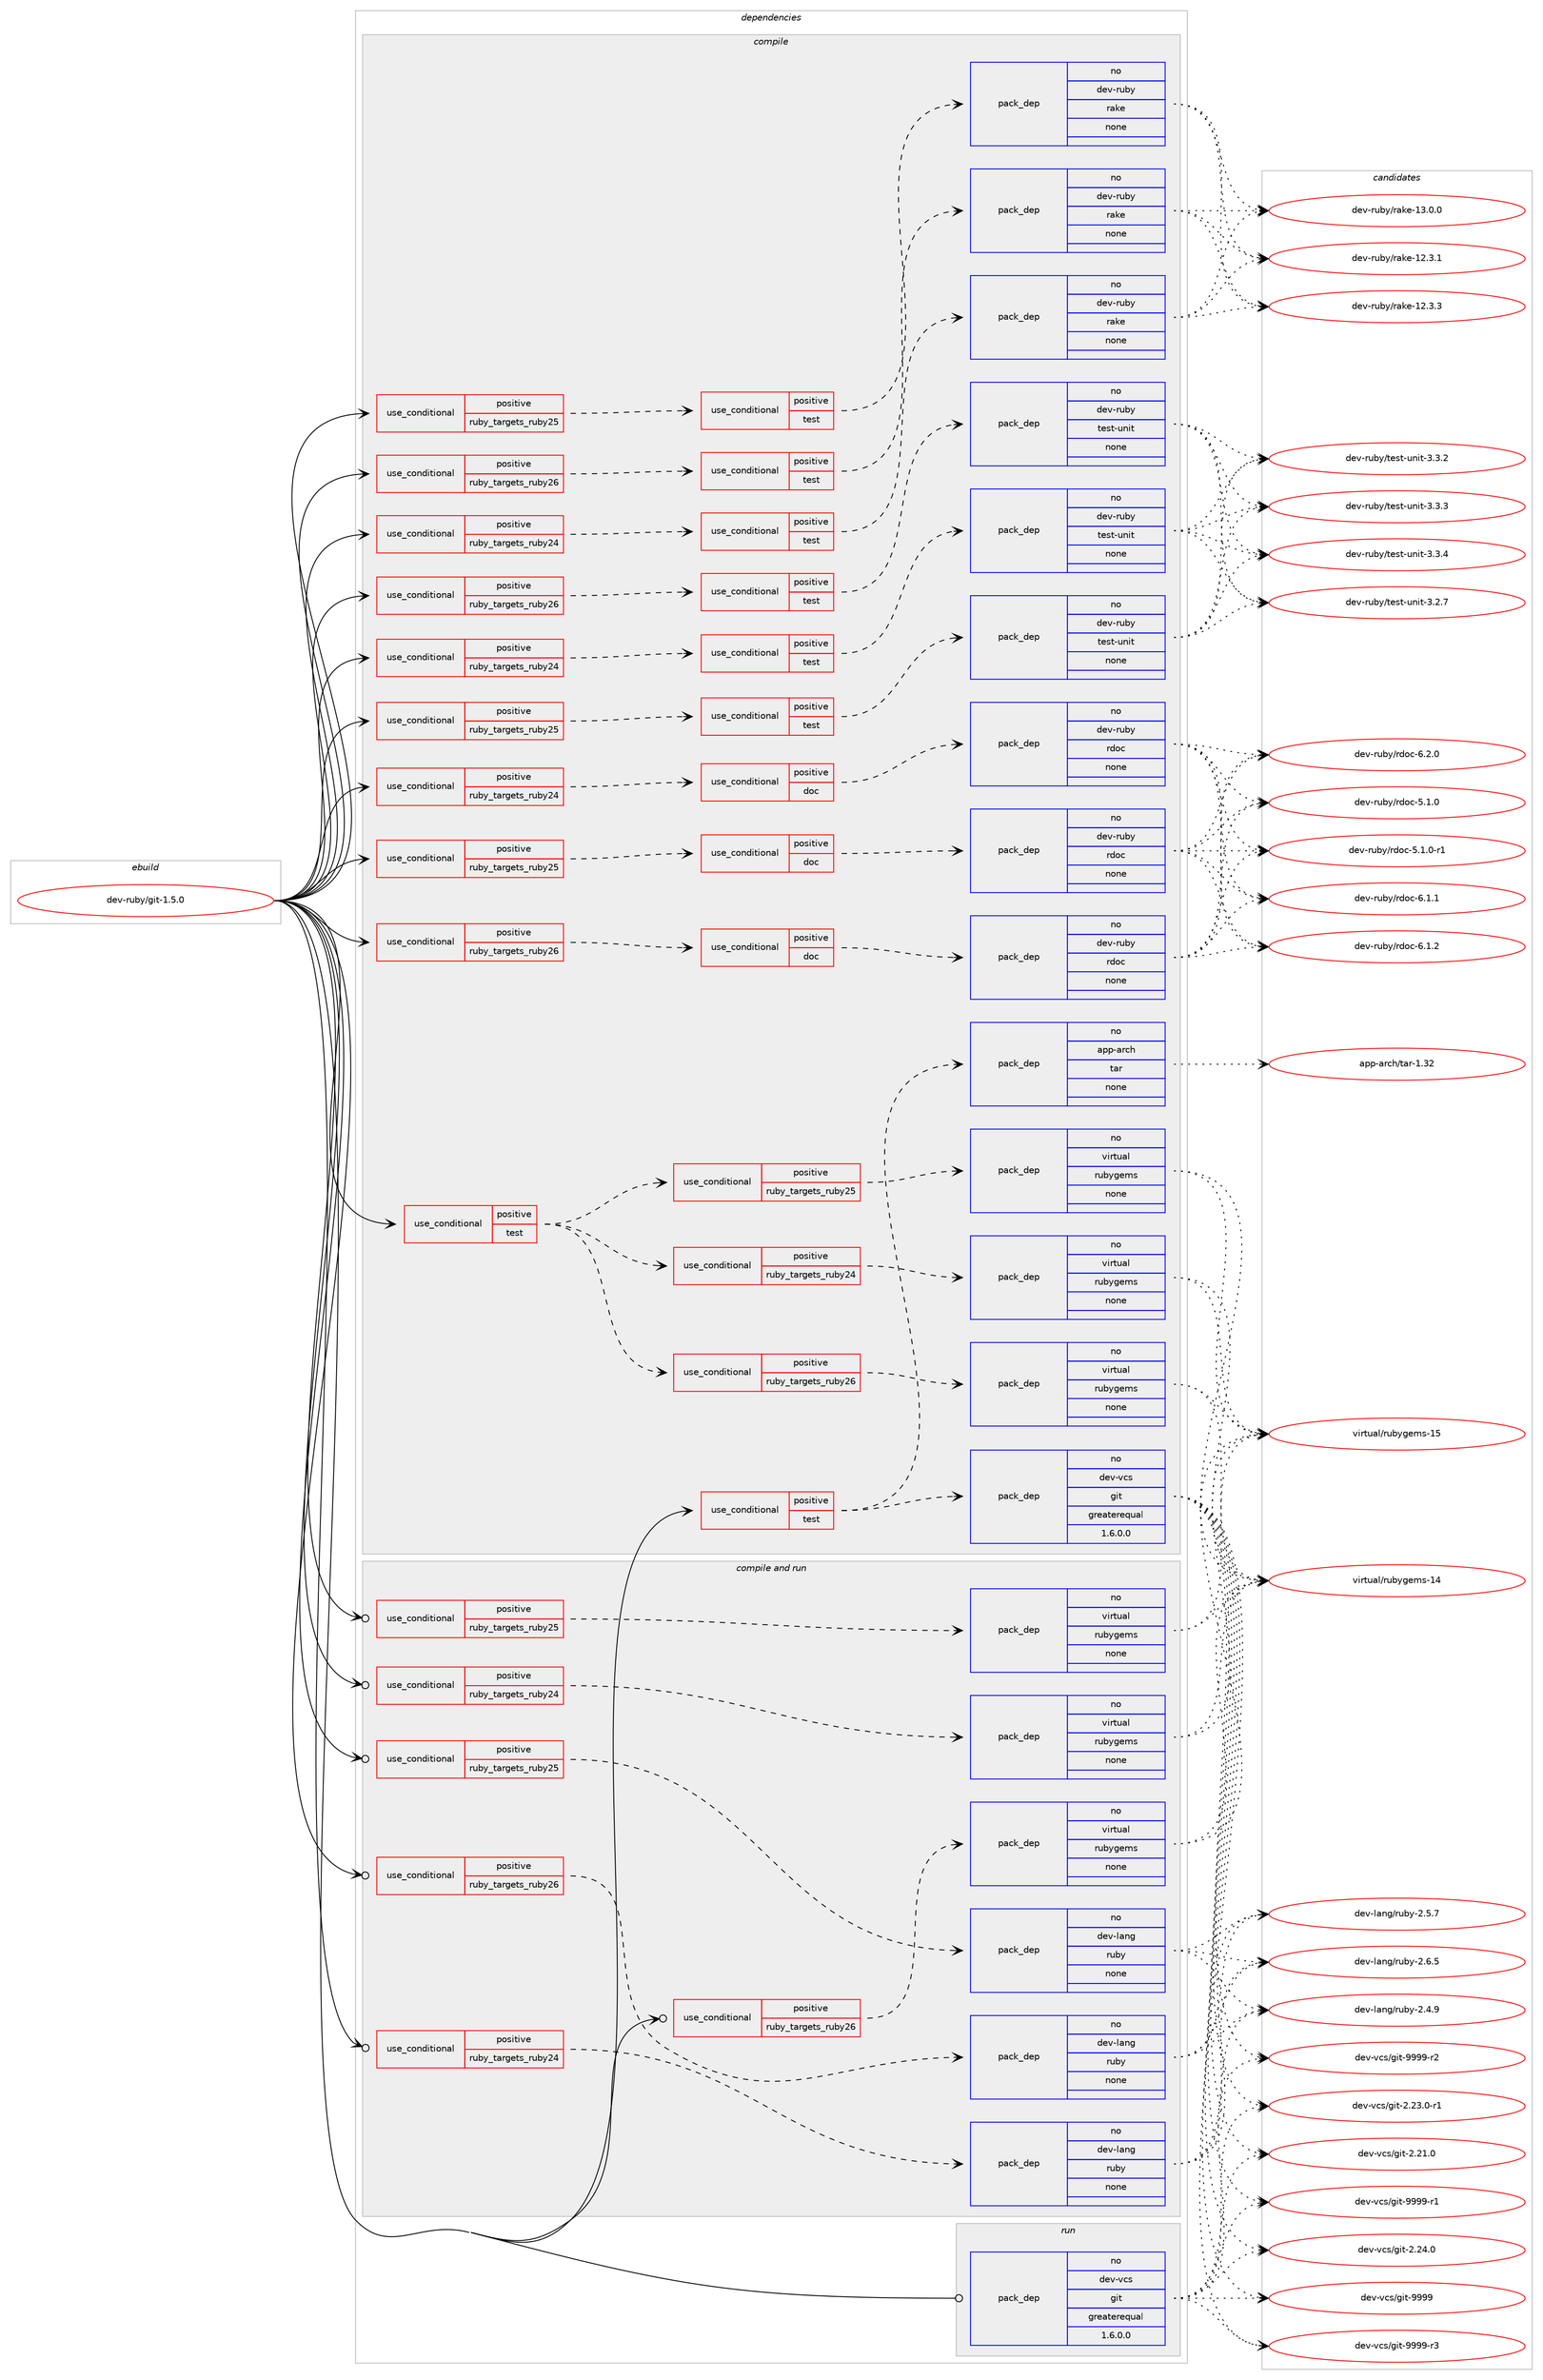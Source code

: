 digraph prolog {

# *************
# Graph options
# *************

newrank=true;
concentrate=true;
compound=true;
graph [rankdir=LR,fontname=Helvetica,fontsize=10,ranksep=1.5];#, ranksep=2.5, nodesep=0.2];
edge  [arrowhead=vee];
node  [fontname=Helvetica,fontsize=10];

# **********
# The ebuild
# **********

subgraph cluster_leftcol {
color=gray;
rank=same;
label=<<i>ebuild</i>>;
id [label="dev-ruby/git-1.5.0", color=red, width=4, href="../dev-ruby/git-1.5.0.svg"];
}

# ****************
# The dependencies
# ****************

subgraph cluster_midcol {
color=gray;
label=<<i>dependencies</i>>;
subgraph cluster_compile {
fillcolor="#eeeeee";
style=filled;
label=<<i>compile</i>>;
subgraph cond163936 {
dependency688285 [label=<<TABLE BORDER="0" CELLBORDER="1" CELLSPACING="0" CELLPADDING="4"><TR><TD ROWSPAN="3" CELLPADDING="10">use_conditional</TD></TR><TR><TD>positive</TD></TR><TR><TD>ruby_targets_ruby24</TD></TR></TABLE>>, shape=none, color=red];
subgraph cond163937 {
dependency688286 [label=<<TABLE BORDER="0" CELLBORDER="1" CELLSPACING="0" CELLPADDING="4"><TR><TD ROWSPAN="3" CELLPADDING="10">use_conditional</TD></TR><TR><TD>positive</TD></TR><TR><TD>doc</TD></TR></TABLE>>, shape=none, color=red];
subgraph pack512382 {
dependency688287 [label=<<TABLE BORDER="0" CELLBORDER="1" CELLSPACING="0" CELLPADDING="4" WIDTH="220"><TR><TD ROWSPAN="6" CELLPADDING="30">pack_dep</TD></TR><TR><TD WIDTH="110">no</TD></TR><TR><TD>dev-ruby</TD></TR><TR><TD>rdoc</TD></TR><TR><TD>none</TD></TR><TR><TD></TD></TR></TABLE>>, shape=none, color=blue];
}
dependency688286:e -> dependency688287:w [weight=20,style="dashed",arrowhead="vee"];
}
dependency688285:e -> dependency688286:w [weight=20,style="dashed",arrowhead="vee"];
}
id:e -> dependency688285:w [weight=20,style="solid",arrowhead="vee"];
subgraph cond163938 {
dependency688288 [label=<<TABLE BORDER="0" CELLBORDER="1" CELLSPACING="0" CELLPADDING="4"><TR><TD ROWSPAN="3" CELLPADDING="10">use_conditional</TD></TR><TR><TD>positive</TD></TR><TR><TD>ruby_targets_ruby24</TD></TR></TABLE>>, shape=none, color=red];
subgraph cond163939 {
dependency688289 [label=<<TABLE BORDER="0" CELLBORDER="1" CELLSPACING="0" CELLPADDING="4"><TR><TD ROWSPAN="3" CELLPADDING="10">use_conditional</TD></TR><TR><TD>positive</TD></TR><TR><TD>test</TD></TR></TABLE>>, shape=none, color=red];
subgraph pack512383 {
dependency688290 [label=<<TABLE BORDER="0" CELLBORDER="1" CELLSPACING="0" CELLPADDING="4" WIDTH="220"><TR><TD ROWSPAN="6" CELLPADDING="30">pack_dep</TD></TR><TR><TD WIDTH="110">no</TD></TR><TR><TD>dev-ruby</TD></TR><TR><TD>rake</TD></TR><TR><TD>none</TD></TR><TR><TD></TD></TR></TABLE>>, shape=none, color=blue];
}
dependency688289:e -> dependency688290:w [weight=20,style="dashed",arrowhead="vee"];
}
dependency688288:e -> dependency688289:w [weight=20,style="dashed",arrowhead="vee"];
}
id:e -> dependency688288:w [weight=20,style="solid",arrowhead="vee"];
subgraph cond163940 {
dependency688291 [label=<<TABLE BORDER="0" CELLBORDER="1" CELLSPACING="0" CELLPADDING="4"><TR><TD ROWSPAN="3" CELLPADDING="10">use_conditional</TD></TR><TR><TD>positive</TD></TR><TR><TD>ruby_targets_ruby24</TD></TR></TABLE>>, shape=none, color=red];
subgraph cond163941 {
dependency688292 [label=<<TABLE BORDER="0" CELLBORDER="1" CELLSPACING="0" CELLPADDING="4"><TR><TD ROWSPAN="3" CELLPADDING="10">use_conditional</TD></TR><TR><TD>positive</TD></TR><TR><TD>test</TD></TR></TABLE>>, shape=none, color=red];
subgraph pack512384 {
dependency688293 [label=<<TABLE BORDER="0" CELLBORDER="1" CELLSPACING="0" CELLPADDING="4" WIDTH="220"><TR><TD ROWSPAN="6" CELLPADDING="30">pack_dep</TD></TR><TR><TD WIDTH="110">no</TD></TR><TR><TD>dev-ruby</TD></TR><TR><TD>test-unit</TD></TR><TR><TD>none</TD></TR><TR><TD></TD></TR></TABLE>>, shape=none, color=blue];
}
dependency688292:e -> dependency688293:w [weight=20,style="dashed",arrowhead="vee"];
}
dependency688291:e -> dependency688292:w [weight=20,style="dashed",arrowhead="vee"];
}
id:e -> dependency688291:w [weight=20,style="solid",arrowhead="vee"];
subgraph cond163942 {
dependency688294 [label=<<TABLE BORDER="0" CELLBORDER="1" CELLSPACING="0" CELLPADDING="4"><TR><TD ROWSPAN="3" CELLPADDING="10">use_conditional</TD></TR><TR><TD>positive</TD></TR><TR><TD>ruby_targets_ruby25</TD></TR></TABLE>>, shape=none, color=red];
subgraph cond163943 {
dependency688295 [label=<<TABLE BORDER="0" CELLBORDER="1" CELLSPACING="0" CELLPADDING="4"><TR><TD ROWSPAN="3" CELLPADDING="10">use_conditional</TD></TR><TR><TD>positive</TD></TR><TR><TD>doc</TD></TR></TABLE>>, shape=none, color=red];
subgraph pack512385 {
dependency688296 [label=<<TABLE BORDER="0" CELLBORDER="1" CELLSPACING="0" CELLPADDING="4" WIDTH="220"><TR><TD ROWSPAN="6" CELLPADDING="30">pack_dep</TD></TR><TR><TD WIDTH="110">no</TD></TR><TR><TD>dev-ruby</TD></TR><TR><TD>rdoc</TD></TR><TR><TD>none</TD></TR><TR><TD></TD></TR></TABLE>>, shape=none, color=blue];
}
dependency688295:e -> dependency688296:w [weight=20,style="dashed",arrowhead="vee"];
}
dependency688294:e -> dependency688295:w [weight=20,style="dashed",arrowhead="vee"];
}
id:e -> dependency688294:w [weight=20,style="solid",arrowhead="vee"];
subgraph cond163944 {
dependency688297 [label=<<TABLE BORDER="0" CELLBORDER="1" CELLSPACING="0" CELLPADDING="4"><TR><TD ROWSPAN="3" CELLPADDING="10">use_conditional</TD></TR><TR><TD>positive</TD></TR><TR><TD>ruby_targets_ruby25</TD></TR></TABLE>>, shape=none, color=red];
subgraph cond163945 {
dependency688298 [label=<<TABLE BORDER="0" CELLBORDER="1" CELLSPACING="0" CELLPADDING="4"><TR><TD ROWSPAN="3" CELLPADDING="10">use_conditional</TD></TR><TR><TD>positive</TD></TR><TR><TD>test</TD></TR></TABLE>>, shape=none, color=red];
subgraph pack512386 {
dependency688299 [label=<<TABLE BORDER="0" CELLBORDER="1" CELLSPACING="0" CELLPADDING="4" WIDTH="220"><TR><TD ROWSPAN="6" CELLPADDING="30">pack_dep</TD></TR><TR><TD WIDTH="110">no</TD></TR><TR><TD>dev-ruby</TD></TR><TR><TD>rake</TD></TR><TR><TD>none</TD></TR><TR><TD></TD></TR></TABLE>>, shape=none, color=blue];
}
dependency688298:e -> dependency688299:w [weight=20,style="dashed",arrowhead="vee"];
}
dependency688297:e -> dependency688298:w [weight=20,style="dashed",arrowhead="vee"];
}
id:e -> dependency688297:w [weight=20,style="solid",arrowhead="vee"];
subgraph cond163946 {
dependency688300 [label=<<TABLE BORDER="0" CELLBORDER="1" CELLSPACING="0" CELLPADDING="4"><TR><TD ROWSPAN="3" CELLPADDING="10">use_conditional</TD></TR><TR><TD>positive</TD></TR><TR><TD>ruby_targets_ruby25</TD></TR></TABLE>>, shape=none, color=red];
subgraph cond163947 {
dependency688301 [label=<<TABLE BORDER="0" CELLBORDER="1" CELLSPACING="0" CELLPADDING="4"><TR><TD ROWSPAN="3" CELLPADDING="10">use_conditional</TD></TR><TR><TD>positive</TD></TR><TR><TD>test</TD></TR></TABLE>>, shape=none, color=red];
subgraph pack512387 {
dependency688302 [label=<<TABLE BORDER="0" CELLBORDER="1" CELLSPACING="0" CELLPADDING="4" WIDTH="220"><TR><TD ROWSPAN="6" CELLPADDING="30">pack_dep</TD></TR><TR><TD WIDTH="110">no</TD></TR><TR><TD>dev-ruby</TD></TR><TR><TD>test-unit</TD></TR><TR><TD>none</TD></TR><TR><TD></TD></TR></TABLE>>, shape=none, color=blue];
}
dependency688301:e -> dependency688302:w [weight=20,style="dashed",arrowhead="vee"];
}
dependency688300:e -> dependency688301:w [weight=20,style="dashed",arrowhead="vee"];
}
id:e -> dependency688300:w [weight=20,style="solid",arrowhead="vee"];
subgraph cond163948 {
dependency688303 [label=<<TABLE BORDER="0" CELLBORDER="1" CELLSPACING="0" CELLPADDING="4"><TR><TD ROWSPAN="3" CELLPADDING="10">use_conditional</TD></TR><TR><TD>positive</TD></TR><TR><TD>ruby_targets_ruby26</TD></TR></TABLE>>, shape=none, color=red];
subgraph cond163949 {
dependency688304 [label=<<TABLE BORDER="0" CELLBORDER="1" CELLSPACING="0" CELLPADDING="4"><TR><TD ROWSPAN="3" CELLPADDING="10">use_conditional</TD></TR><TR><TD>positive</TD></TR><TR><TD>doc</TD></TR></TABLE>>, shape=none, color=red];
subgraph pack512388 {
dependency688305 [label=<<TABLE BORDER="0" CELLBORDER="1" CELLSPACING="0" CELLPADDING="4" WIDTH="220"><TR><TD ROWSPAN="6" CELLPADDING="30">pack_dep</TD></TR><TR><TD WIDTH="110">no</TD></TR><TR><TD>dev-ruby</TD></TR><TR><TD>rdoc</TD></TR><TR><TD>none</TD></TR><TR><TD></TD></TR></TABLE>>, shape=none, color=blue];
}
dependency688304:e -> dependency688305:w [weight=20,style="dashed",arrowhead="vee"];
}
dependency688303:e -> dependency688304:w [weight=20,style="dashed",arrowhead="vee"];
}
id:e -> dependency688303:w [weight=20,style="solid",arrowhead="vee"];
subgraph cond163950 {
dependency688306 [label=<<TABLE BORDER="0" CELLBORDER="1" CELLSPACING="0" CELLPADDING="4"><TR><TD ROWSPAN="3" CELLPADDING="10">use_conditional</TD></TR><TR><TD>positive</TD></TR><TR><TD>ruby_targets_ruby26</TD></TR></TABLE>>, shape=none, color=red];
subgraph cond163951 {
dependency688307 [label=<<TABLE BORDER="0" CELLBORDER="1" CELLSPACING="0" CELLPADDING="4"><TR><TD ROWSPAN="3" CELLPADDING="10">use_conditional</TD></TR><TR><TD>positive</TD></TR><TR><TD>test</TD></TR></TABLE>>, shape=none, color=red];
subgraph pack512389 {
dependency688308 [label=<<TABLE BORDER="0" CELLBORDER="1" CELLSPACING="0" CELLPADDING="4" WIDTH="220"><TR><TD ROWSPAN="6" CELLPADDING="30">pack_dep</TD></TR><TR><TD WIDTH="110">no</TD></TR><TR><TD>dev-ruby</TD></TR><TR><TD>rake</TD></TR><TR><TD>none</TD></TR><TR><TD></TD></TR></TABLE>>, shape=none, color=blue];
}
dependency688307:e -> dependency688308:w [weight=20,style="dashed",arrowhead="vee"];
}
dependency688306:e -> dependency688307:w [weight=20,style="dashed",arrowhead="vee"];
}
id:e -> dependency688306:w [weight=20,style="solid",arrowhead="vee"];
subgraph cond163952 {
dependency688309 [label=<<TABLE BORDER="0" CELLBORDER="1" CELLSPACING="0" CELLPADDING="4"><TR><TD ROWSPAN="3" CELLPADDING="10">use_conditional</TD></TR><TR><TD>positive</TD></TR><TR><TD>ruby_targets_ruby26</TD></TR></TABLE>>, shape=none, color=red];
subgraph cond163953 {
dependency688310 [label=<<TABLE BORDER="0" CELLBORDER="1" CELLSPACING="0" CELLPADDING="4"><TR><TD ROWSPAN="3" CELLPADDING="10">use_conditional</TD></TR><TR><TD>positive</TD></TR><TR><TD>test</TD></TR></TABLE>>, shape=none, color=red];
subgraph pack512390 {
dependency688311 [label=<<TABLE BORDER="0" CELLBORDER="1" CELLSPACING="0" CELLPADDING="4" WIDTH="220"><TR><TD ROWSPAN="6" CELLPADDING="30">pack_dep</TD></TR><TR><TD WIDTH="110">no</TD></TR><TR><TD>dev-ruby</TD></TR><TR><TD>test-unit</TD></TR><TR><TD>none</TD></TR><TR><TD></TD></TR></TABLE>>, shape=none, color=blue];
}
dependency688310:e -> dependency688311:w [weight=20,style="dashed",arrowhead="vee"];
}
dependency688309:e -> dependency688310:w [weight=20,style="dashed",arrowhead="vee"];
}
id:e -> dependency688309:w [weight=20,style="solid",arrowhead="vee"];
subgraph cond163954 {
dependency688312 [label=<<TABLE BORDER="0" CELLBORDER="1" CELLSPACING="0" CELLPADDING="4"><TR><TD ROWSPAN="3" CELLPADDING="10">use_conditional</TD></TR><TR><TD>positive</TD></TR><TR><TD>test</TD></TR></TABLE>>, shape=none, color=red];
subgraph cond163955 {
dependency688313 [label=<<TABLE BORDER="0" CELLBORDER="1" CELLSPACING="0" CELLPADDING="4"><TR><TD ROWSPAN="3" CELLPADDING="10">use_conditional</TD></TR><TR><TD>positive</TD></TR><TR><TD>ruby_targets_ruby24</TD></TR></TABLE>>, shape=none, color=red];
subgraph pack512391 {
dependency688314 [label=<<TABLE BORDER="0" CELLBORDER="1" CELLSPACING="0" CELLPADDING="4" WIDTH="220"><TR><TD ROWSPAN="6" CELLPADDING="30">pack_dep</TD></TR><TR><TD WIDTH="110">no</TD></TR><TR><TD>virtual</TD></TR><TR><TD>rubygems</TD></TR><TR><TD>none</TD></TR><TR><TD></TD></TR></TABLE>>, shape=none, color=blue];
}
dependency688313:e -> dependency688314:w [weight=20,style="dashed",arrowhead="vee"];
}
dependency688312:e -> dependency688313:w [weight=20,style="dashed",arrowhead="vee"];
subgraph cond163956 {
dependency688315 [label=<<TABLE BORDER="0" CELLBORDER="1" CELLSPACING="0" CELLPADDING="4"><TR><TD ROWSPAN="3" CELLPADDING="10">use_conditional</TD></TR><TR><TD>positive</TD></TR><TR><TD>ruby_targets_ruby25</TD></TR></TABLE>>, shape=none, color=red];
subgraph pack512392 {
dependency688316 [label=<<TABLE BORDER="0" CELLBORDER="1" CELLSPACING="0" CELLPADDING="4" WIDTH="220"><TR><TD ROWSPAN="6" CELLPADDING="30">pack_dep</TD></TR><TR><TD WIDTH="110">no</TD></TR><TR><TD>virtual</TD></TR><TR><TD>rubygems</TD></TR><TR><TD>none</TD></TR><TR><TD></TD></TR></TABLE>>, shape=none, color=blue];
}
dependency688315:e -> dependency688316:w [weight=20,style="dashed",arrowhead="vee"];
}
dependency688312:e -> dependency688315:w [weight=20,style="dashed",arrowhead="vee"];
subgraph cond163957 {
dependency688317 [label=<<TABLE BORDER="0" CELLBORDER="1" CELLSPACING="0" CELLPADDING="4"><TR><TD ROWSPAN="3" CELLPADDING="10">use_conditional</TD></TR><TR><TD>positive</TD></TR><TR><TD>ruby_targets_ruby26</TD></TR></TABLE>>, shape=none, color=red];
subgraph pack512393 {
dependency688318 [label=<<TABLE BORDER="0" CELLBORDER="1" CELLSPACING="0" CELLPADDING="4" WIDTH="220"><TR><TD ROWSPAN="6" CELLPADDING="30">pack_dep</TD></TR><TR><TD WIDTH="110">no</TD></TR><TR><TD>virtual</TD></TR><TR><TD>rubygems</TD></TR><TR><TD>none</TD></TR><TR><TD></TD></TR></TABLE>>, shape=none, color=blue];
}
dependency688317:e -> dependency688318:w [weight=20,style="dashed",arrowhead="vee"];
}
dependency688312:e -> dependency688317:w [weight=20,style="dashed",arrowhead="vee"];
}
id:e -> dependency688312:w [weight=20,style="solid",arrowhead="vee"];
subgraph cond163958 {
dependency688319 [label=<<TABLE BORDER="0" CELLBORDER="1" CELLSPACING="0" CELLPADDING="4"><TR><TD ROWSPAN="3" CELLPADDING="10">use_conditional</TD></TR><TR><TD>positive</TD></TR><TR><TD>test</TD></TR></TABLE>>, shape=none, color=red];
subgraph pack512394 {
dependency688320 [label=<<TABLE BORDER="0" CELLBORDER="1" CELLSPACING="0" CELLPADDING="4" WIDTH="220"><TR><TD ROWSPAN="6" CELLPADDING="30">pack_dep</TD></TR><TR><TD WIDTH="110">no</TD></TR><TR><TD>dev-vcs</TD></TR><TR><TD>git</TD></TR><TR><TD>greaterequal</TD></TR><TR><TD>1.6.0.0</TD></TR></TABLE>>, shape=none, color=blue];
}
dependency688319:e -> dependency688320:w [weight=20,style="dashed",arrowhead="vee"];
subgraph pack512395 {
dependency688321 [label=<<TABLE BORDER="0" CELLBORDER="1" CELLSPACING="0" CELLPADDING="4" WIDTH="220"><TR><TD ROWSPAN="6" CELLPADDING="30">pack_dep</TD></TR><TR><TD WIDTH="110">no</TD></TR><TR><TD>app-arch</TD></TR><TR><TD>tar</TD></TR><TR><TD>none</TD></TR><TR><TD></TD></TR></TABLE>>, shape=none, color=blue];
}
dependency688319:e -> dependency688321:w [weight=20,style="dashed",arrowhead="vee"];
}
id:e -> dependency688319:w [weight=20,style="solid",arrowhead="vee"];
}
subgraph cluster_compileandrun {
fillcolor="#eeeeee";
style=filled;
label=<<i>compile and run</i>>;
subgraph cond163959 {
dependency688322 [label=<<TABLE BORDER="0" CELLBORDER="1" CELLSPACING="0" CELLPADDING="4"><TR><TD ROWSPAN="3" CELLPADDING="10">use_conditional</TD></TR><TR><TD>positive</TD></TR><TR><TD>ruby_targets_ruby24</TD></TR></TABLE>>, shape=none, color=red];
subgraph pack512396 {
dependency688323 [label=<<TABLE BORDER="0" CELLBORDER="1" CELLSPACING="0" CELLPADDING="4" WIDTH="220"><TR><TD ROWSPAN="6" CELLPADDING="30">pack_dep</TD></TR><TR><TD WIDTH="110">no</TD></TR><TR><TD>dev-lang</TD></TR><TR><TD>ruby</TD></TR><TR><TD>none</TD></TR><TR><TD></TD></TR></TABLE>>, shape=none, color=blue];
}
dependency688322:e -> dependency688323:w [weight=20,style="dashed",arrowhead="vee"];
}
id:e -> dependency688322:w [weight=20,style="solid",arrowhead="odotvee"];
subgraph cond163960 {
dependency688324 [label=<<TABLE BORDER="0" CELLBORDER="1" CELLSPACING="0" CELLPADDING="4"><TR><TD ROWSPAN="3" CELLPADDING="10">use_conditional</TD></TR><TR><TD>positive</TD></TR><TR><TD>ruby_targets_ruby24</TD></TR></TABLE>>, shape=none, color=red];
subgraph pack512397 {
dependency688325 [label=<<TABLE BORDER="0" CELLBORDER="1" CELLSPACING="0" CELLPADDING="4" WIDTH="220"><TR><TD ROWSPAN="6" CELLPADDING="30">pack_dep</TD></TR><TR><TD WIDTH="110">no</TD></TR><TR><TD>virtual</TD></TR><TR><TD>rubygems</TD></TR><TR><TD>none</TD></TR><TR><TD></TD></TR></TABLE>>, shape=none, color=blue];
}
dependency688324:e -> dependency688325:w [weight=20,style="dashed",arrowhead="vee"];
}
id:e -> dependency688324:w [weight=20,style="solid",arrowhead="odotvee"];
subgraph cond163961 {
dependency688326 [label=<<TABLE BORDER="0" CELLBORDER="1" CELLSPACING="0" CELLPADDING="4"><TR><TD ROWSPAN="3" CELLPADDING="10">use_conditional</TD></TR><TR><TD>positive</TD></TR><TR><TD>ruby_targets_ruby25</TD></TR></TABLE>>, shape=none, color=red];
subgraph pack512398 {
dependency688327 [label=<<TABLE BORDER="0" CELLBORDER="1" CELLSPACING="0" CELLPADDING="4" WIDTH="220"><TR><TD ROWSPAN="6" CELLPADDING="30">pack_dep</TD></TR><TR><TD WIDTH="110">no</TD></TR><TR><TD>dev-lang</TD></TR><TR><TD>ruby</TD></TR><TR><TD>none</TD></TR><TR><TD></TD></TR></TABLE>>, shape=none, color=blue];
}
dependency688326:e -> dependency688327:w [weight=20,style="dashed",arrowhead="vee"];
}
id:e -> dependency688326:w [weight=20,style="solid",arrowhead="odotvee"];
subgraph cond163962 {
dependency688328 [label=<<TABLE BORDER="0" CELLBORDER="1" CELLSPACING="0" CELLPADDING="4"><TR><TD ROWSPAN="3" CELLPADDING="10">use_conditional</TD></TR><TR><TD>positive</TD></TR><TR><TD>ruby_targets_ruby25</TD></TR></TABLE>>, shape=none, color=red];
subgraph pack512399 {
dependency688329 [label=<<TABLE BORDER="0" CELLBORDER="1" CELLSPACING="0" CELLPADDING="4" WIDTH="220"><TR><TD ROWSPAN="6" CELLPADDING="30">pack_dep</TD></TR><TR><TD WIDTH="110">no</TD></TR><TR><TD>virtual</TD></TR><TR><TD>rubygems</TD></TR><TR><TD>none</TD></TR><TR><TD></TD></TR></TABLE>>, shape=none, color=blue];
}
dependency688328:e -> dependency688329:w [weight=20,style="dashed",arrowhead="vee"];
}
id:e -> dependency688328:w [weight=20,style="solid",arrowhead="odotvee"];
subgraph cond163963 {
dependency688330 [label=<<TABLE BORDER="0" CELLBORDER="1" CELLSPACING="0" CELLPADDING="4"><TR><TD ROWSPAN="3" CELLPADDING="10">use_conditional</TD></TR><TR><TD>positive</TD></TR><TR><TD>ruby_targets_ruby26</TD></TR></TABLE>>, shape=none, color=red];
subgraph pack512400 {
dependency688331 [label=<<TABLE BORDER="0" CELLBORDER="1" CELLSPACING="0" CELLPADDING="4" WIDTH="220"><TR><TD ROWSPAN="6" CELLPADDING="30">pack_dep</TD></TR><TR><TD WIDTH="110">no</TD></TR><TR><TD>dev-lang</TD></TR><TR><TD>ruby</TD></TR><TR><TD>none</TD></TR><TR><TD></TD></TR></TABLE>>, shape=none, color=blue];
}
dependency688330:e -> dependency688331:w [weight=20,style="dashed",arrowhead="vee"];
}
id:e -> dependency688330:w [weight=20,style="solid",arrowhead="odotvee"];
subgraph cond163964 {
dependency688332 [label=<<TABLE BORDER="0" CELLBORDER="1" CELLSPACING="0" CELLPADDING="4"><TR><TD ROWSPAN="3" CELLPADDING="10">use_conditional</TD></TR><TR><TD>positive</TD></TR><TR><TD>ruby_targets_ruby26</TD></TR></TABLE>>, shape=none, color=red];
subgraph pack512401 {
dependency688333 [label=<<TABLE BORDER="0" CELLBORDER="1" CELLSPACING="0" CELLPADDING="4" WIDTH="220"><TR><TD ROWSPAN="6" CELLPADDING="30">pack_dep</TD></TR><TR><TD WIDTH="110">no</TD></TR><TR><TD>virtual</TD></TR><TR><TD>rubygems</TD></TR><TR><TD>none</TD></TR><TR><TD></TD></TR></TABLE>>, shape=none, color=blue];
}
dependency688332:e -> dependency688333:w [weight=20,style="dashed",arrowhead="vee"];
}
id:e -> dependency688332:w [weight=20,style="solid",arrowhead="odotvee"];
}
subgraph cluster_run {
fillcolor="#eeeeee";
style=filled;
label=<<i>run</i>>;
subgraph pack512402 {
dependency688334 [label=<<TABLE BORDER="0" CELLBORDER="1" CELLSPACING="0" CELLPADDING="4" WIDTH="220"><TR><TD ROWSPAN="6" CELLPADDING="30">pack_dep</TD></TR><TR><TD WIDTH="110">no</TD></TR><TR><TD>dev-vcs</TD></TR><TR><TD>git</TD></TR><TR><TD>greaterequal</TD></TR><TR><TD>1.6.0.0</TD></TR></TABLE>>, shape=none, color=blue];
}
id:e -> dependency688334:w [weight=20,style="solid",arrowhead="odot"];
}
}

# **************
# The candidates
# **************

subgraph cluster_choices {
rank=same;
color=gray;
label=<<i>candidates</i>>;

subgraph choice512382 {
color=black;
nodesep=1;
choice10010111845114117981214711410011199455346494648 [label="dev-ruby/rdoc-5.1.0", color=red, width=4,href="../dev-ruby/rdoc-5.1.0.svg"];
choice100101118451141179812147114100111994553464946484511449 [label="dev-ruby/rdoc-5.1.0-r1", color=red, width=4,href="../dev-ruby/rdoc-5.1.0-r1.svg"];
choice10010111845114117981214711410011199455446494649 [label="dev-ruby/rdoc-6.1.1", color=red, width=4,href="../dev-ruby/rdoc-6.1.1.svg"];
choice10010111845114117981214711410011199455446494650 [label="dev-ruby/rdoc-6.1.2", color=red, width=4,href="../dev-ruby/rdoc-6.1.2.svg"];
choice10010111845114117981214711410011199455446504648 [label="dev-ruby/rdoc-6.2.0", color=red, width=4,href="../dev-ruby/rdoc-6.2.0.svg"];
dependency688287:e -> choice10010111845114117981214711410011199455346494648:w [style=dotted,weight="100"];
dependency688287:e -> choice100101118451141179812147114100111994553464946484511449:w [style=dotted,weight="100"];
dependency688287:e -> choice10010111845114117981214711410011199455446494649:w [style=dotted,weight="100"];
dependency688287:e -> choice10010111845114117981214711410011199455446494650:w [style=dotted,weight="100"];
dependency688287:e -> choice10010111845114117981214711410011199455446504648:w [style=dotted,weight="100"];
}
subgraph choice512383 {
color=black;
nodesep=1;
choice1001011184511411798121471149710710145495046514649 [label="dev-ruby/rake-12.3.1", color=red, width=4,href="../dev-ruby/rake-12.3.1.svg"];
choice1001011184511411798121471149710710145495046514651 [label="dev-ruby/rake-12.3.3", color=red, width=4,href="../dev-ruby/rake-12.3.3.svg"];
choice1001011184511411798121471149710710145495146484648 [label="dev-ruby/rake-13.0.0", color=red, width=4,href="../dev-ruby/rake-13.0.0.svg"];
dependency688290:e -> choice1001011184511411798121471149710710145495046514649:w [style=dotted,weight="100"];
dependency688290:e -> choice1001011184511411798121471149710710145495046514651:w [style=dotted,weight="100"];
dependency688290:e -> choice1001011184511411798121471149710710145495146484648:w [style=dotted,weight="100"];
}
subgraph choice512384 {
color=black;
nodesep=1;
choice10010111845114117981214711610111511645117110105116455146504655 [label="dev-ruby/test-unit-3.2.7", color=red, width=4,href="../dev-ruby/test-unit-3.2.7.svg"];
choice10010111845114117981214711610111511645117110105116455146514650 [label="dev-ruby/test-unit-3.3.2", color=red, width=4,href="../dev-ruby/test-unit-3.3.2.svg"];
choice10010111845114117981214711610111511645117110105116455146514651 [label="dev-ruby/test-unit-3.3.3", color=red, width=4,href="../dev-ruby/test-unit-3.3.3.svg"];
choice10010111845114117981214711610111511645117110105116455146514652 [label="dev-ruby/test-unit-3.3.4", color=red, width=4,href="../dev-ruby/test-unit-3.3.4.svg"];
dependency688293:e -> choice10010111845114117981214711610111511645117110105116455146504655:w [style=dotted,weight="100"];
dependency688293:e -> choice10010111845114117981214711610111511645117110105116455146514650:w [style=dotted,weight="100"];
dependency688293:e -> choice10010111845114117981214711610111511645117110105116455146514651:w [style=dotted,weight="100"];
dependency688293:e -> choice10010111845114117981214711610111511645117110105116455146514652:w [style=dotted,weight="100"];
}
subgraph choice512385 {
color=black;
nodesep=1;
choice10010111845114117981214711410011199455346494648 [label="dev-ruby/rdoc-5.1.0", color=red, width=4,href="../dev-ruby/rdoc-5.1.0.svg"];
choice100101118451141179812147114100111994553464946484511449 [label="dev-ruby/rdoc-5.1.0-r1", color=red, width=4,href="../dev-ruby/rdoc-5.1.0-r1.svg"];
choice10010111845114117981214711410011199455446494649 [label="dev-ruby/rdoc-6.1.1", color=red, width=4,href="../dev-ruby/rdoc-6.1.1.svg"];
choice10010111845114117981214711410011199455446494650 [label="dev-ruby/rdoc-6.1.2", color=red, width=4,href="../dev-ruby/rdoc-6.1.2.svg"];
choice10010111845114117981214711410011199455446504648 [label="dev-ruby/rdoc-6.2.0", color=red, width=4,href="../dev-ruby/rdoc-6.2.0.svg"];
dependency688296:e -> choice10010111845114117981214711410011199455346494648:w [style=dotted,weight="100"];
dependency688296:e -> choice100101118451141179812147114100111994553464946484511449:w [style=dotted,weight="100"];
dependency688296:e -> choice10010111845114117981214711410011199455446494649:w [style=dotted,weight="100"];
dependency688296:e -> choice10010111845114117981214711410011199455446494650:w [style=dotted,weight="100"];
dependency688296:e -> choice10010111845114117981214711410011199455446504648:w [style=dotted,weight="100"];
}
subgraph choice512386 {
color=black;
nodesep=1;
choice1001011184511411798121471149710710145495046514649 [label="dev-ruby/rake-12.3.1", color=red, width=4,href="../dev-ruby/rake-12.3.1.svg"];
choice1001011184511411798121471149710710145495046514651 [label="dev-ruby/rake-12.3.3", color=red, width=4,href="../dev-ruby/rake-12.3.3.svg"];
choice1001011184511411798121471149710710145495146484648 [label="dev-ruby/rake-13.0.0", color=red, width=4,href="../dev-ruby/rake-13.0.0.svg"];
dependency688299:e -> choice1001011184511411798121471149710710145495046514649:w [style=dotted,weight="100"];
dependency688299:e -> choice1001011184511411798121471149710710145495046514651:w [style=dotted,weight="100"];
dependency688299:e -> choice1001011184511411798121471149710710145495146484648:w [style=dotted,weight="100"];
}
subgraph choice512387 {
color=black;
nodesep=1;
choice10010111845114117981214711610111511645117110105116455146504655 [label="dev-ruby/test-unit-3.2.7", color=red, width=4,href="../dev-ruby/test-unit-3.2.7.svg"];
choice10010111845114117981214711610111511645117110105116455146514650 [label="dev-ruby/test-unit-3.3.2", color=red, width=4,href="../dev-ruby/test-unit-3.3.2.svg"];
choice10010111845114117981214711610111511645117110105116455146514651 [label="dev-ruby/test-unit-3.3.3", color=red, width=4,href="../dev-ruby/test-unit-3.3.3.svg"];
choice10010111845114117981214711610111511645117110105116455146514652 [label="dev-ruby/test-unit-3.3.4", color=red, width=4,href="../dev-ruby/test-unit-3.3.4.svg"];
dependency688302:e -> choice10010111845114117981214711610111511645117110105116455146504655:w [style=dotted,weight="100"];
dependency688302:e -> choice10010111845114117981214711610111511645117110105116455146514650:w [style=dotted,weight="100"];
dependency688302:e -> choice10010111845114117981214711610111511645117110105116455146514651:w [style=dotted,weight="100"];
dependency688302:e -> choice10010111845114117981214711610111511645117110105116455146514652:w [style=dotted,weight="100"];
}
subgraph choice512388 {
color=black;
nodesep=1;
choice10010111845114117981214711410011199455346494648 [label="dev-ruby/rdoc-5.1.0", color=red, width=4,href="../dev-ruby/rdoc-5.1.0.svg"];
choice100101118451141179812147114100111994553464946484511449 [label="dev-ruby/rdoc-5.1.0-r1", color=red, width=4,href="../dev-ruby/rdoc-5.1.0-r1.svg"];
choice10010111845114117981214711410011199455446494649 [label="dev-ruby/rdoc-6.1.1", color=red, width=4,href="../dev-ruby/rdoc-6.1.1.svg"];
choice10010111845114117981214711410011199455446494650 [label="dev-ruby/rdoc-6.1.2", color=red, width=4,href="../dev-ruby/rdoc-6.1.2.svg"];
choice10010111845114117981214711410011199455446504648 [label="dev-ruby/rdoc-6.2.0", color=red, width=4,href="../dev-ruby/rdoc-6.2.0.svg"];
dependency688305:e -> choice10010111845114117981214711410011199455346494648:w [style=dotted,weight="100"];
dependency688305:e -> choice100101118451141179812147114100111994553464946484511449:w [style=dotted,weight="100"];
dependency688305:e -> choice10010111845114117981214711410011199455446494649:w [style=dotted,weight="100"];
dependency688305:e -> choice10010111845114117981214711410011199455446494650:w [style=dotted,weight="100"];
dependency688305:e -> choice10010111845114117981214711410011199455446504648:w [style=dotted,weight="100"];
}
subgraph choice512389 {
color=black;
nodesep=1;
choice1001011184511411798121471149710710145495046514649 [label="dev-ruby/rake-12.3.1", color=red, width=4,href="../dev-ruby/rake-12.3.1.svg"];
choice1001011184511411798121471149710710145495046514651 [label="dev-ruby/rake-12.3.3", color=red, width=4,href="../dev-ruby/rake-12.3.3.svg"];
choice1001011184511411798121471149710710145495146484648 [label="dev-ruby/rake-13.0.0", color=red, width=4,href="../dev-ruby/rake-13.0.0.svg"];
dependency688308:e -> choice1001011184511411798121471149710710145495046514649:w [style=dotted,weight="100"];
dependency688308:e -> choice1001011184511411798121471149710710145495046514651:w [style=dotted,weight="100"];
dependency688308:e -> choice1001011184511411798121471149710710145495146484648:w [style=dotted,weight="100"];
}
subgraph choice512390 {
color=black;
nodesep=1;
choice10010111845114117981214711610111511645117110105116455146504655 [label="dev-ruby/test-unit-3.2.7", color=red, width=4,href="../dev-ruby/test-unit-3.2.7.svg"];
choice10010111845114117981214711610111511645117110105116455146514650 [label="dev-ruby/test-unit-3.3.2", color=red, width=4,href="../dev-ruby/test-unit-3.3.2.svg"];
choice10010111845114117981214711610111511645117110105116455146514651 [label="dev-ruby/test-unit-3.3.3", color=red, width=4,href="../dev-ruby/test-unit-3.3.3.svg"];
choice10010111845114117981214711610111511645117110105116455146514652 [label="dev-ruby/test-unit-3.3.4", color=red, width=4,href="../dev-ruby/test-unit-3.3.4.svg"];
dependency688311:e -> choice10010111845114117981214711610111511645117110105116455146504655:w [style=dotted,weight="100"];
dependency688311:e -> choice10010111845114117981214711610111511645117110105116455146514650:w [style=dotted,weight="100"];
dependency688311:e -> choice10010111845114117981214711610111511645117110105116455146514651:w [style=dotted,weight="100"];
dependency688311:e -> choice10010111845114117981214711610111511645117110105116455146514652:w [style=dotted,weight="100"];
}
subgraph choice512391 {
color=black;
nodesep=1;
choice118105114116117971084711411798121103101109115454952 [label="virtual/rubygems-14", color=red, width=4,href="../virtual/rubygems-14.svg"];
choice118105114116117971084711411798121103101109115454953 [label="virtual/rubygems-15", color=red, width=4,href="../virtual/rubygems-15.svg"];
dependency688314:e -> choice118105114116117971084711411798121103101109115454952:w [style=dotted,weight="100"];
dependency688314:e -> choice118105114116117971084711411798121103101109115454953:w [style=dotted,weight="100"];
}
subgraph choice512392 {
color=black;
nodesep=1;
choice118105114116117971084711411798121103101109115454952 [label="virtual/rubygems-14", color=red, width=4,href="../virtual/rubygems-14.svg"];
choice118105114116117971084711411798121103101109115454953 [label="virtual/rubygems-15", color=red, width=4,href="../virtual/rubygems-15.svg"];
dependency688316:e -> choice118105114116117971084711411798121103101109115454952:w [style=dotted,weight="100"];
dependency688316:e -> choice118105114116117971084711411798121103101109115454953:w [style=dotted,weight="100"];
}
subgraph choice512393 {
color=black;
nodesep=1;
choice118105114116117971084711411798121103101109115454952 [label="virtual/rubygems-14", color=red, width=4,href="../virtual/rubygems-14.svg"];
choice118105114116117971084711411798121103101109115454953 [label="virtual/rubygems-15", color=red, width=4,href="../virtual/rubygems-15.svg"];
dependency688318:e -> choice118105114116117971084711411798121103101109115454952:w [style=dotted,weight="100"];
dependency688318:e -> choice118105114116117971084711411798121103101109115454953:w [style=dotted,weight="100"];
}
subgraph choice512394 {
color=black;
nodesep=1;
choice10010111845118991154710310511645504650494648 [label="dev-vcs/git-2.21.0", color=red, width=4,href="../dev-vcs/git-2.21.0.svg"];
choice100101118451189911547103105116455046505146484511449 [label="dev-vcs/git-2.23.0-r1", color=red, width=4,href="../dev-vcs/git-2.23.0-r1.svg"];
choice10010111845118991154710310511645504650524648 [label="dev-vcs/git-2.24.0", color=red, width=4,href="../dev-vcs/git-2.24.0.svg"];
choice1001011184511899115471031051164557575757 [label="dev-vcs/git-9999", color=red, width=4,href="../dev-vcs/git-9999.svg"];
choice10010111845118991154710310511645575757574511449 [label="dev-vcs/git-9999-r1", color=red, width=4,href="../dev-vcs/git-9999-r1.svg"];
choice10010111845118991154710310511645575757574511450 [label="dev-vcs/git-9999-r2", color=red, width=4,href="../dev-vcs/git-9999-r2.svg"];
choice10010111845118991154710310511645575757574511451 [label="dev-vcs/git-9999-r3", color=red, width=4,href="../dev-vcs/git-9999-r3.svg"];
dependency688320:e -> choice10010111845118991154710310511645504650494648:w [style=dotted,weight="100"];
dependency688320:e -> choice100101118451189911547103105116455046505146484511449:w [style=dotted,weight="100"];
dependency688320:e -> choice10010111845118991154710310511645504650524648:w [style=dotted,weight="100"];
dependency688320:e -> choice1001011184511899115471031051164557575757:w [style=dotted,weight="100"];
dependency688320:e -> choice10010111845118991154710310511645575757574511449:w [style=dotted,weight="100"];
dependency688320:e -> choice10010111845118991154710310511645575757574511450:w [style=dotted,weight="100"];
dependency688320:e -> choice10010111845118991154710310511645575757574511451:w [style=dotted,weight="100"];
}
subgraph choice512395 {
color=black;
nodesep=1;
choice9711211245971149910447116971144549465150 [label="app-arch/tar-1.32", color=red, width=4,href="../app-arch/tar-1.32.svg"];
dependency688321:e -> choice9711211245971149910447116971144549465150:w [style=dotted,weight="100"];
}
subgraph choice512396 {
color=black;
nodesep=1;
choice10010111845108971101034711411798121455046524657 [label="dev-lang/ruby-2.4.9", color=red, width=4,href="../dev-lang/ruby-2.4.9.svg"];
choice10010111845108971101034711411798121455046534655 [label="dev-lang/ruby-2.5.7", color=red, width=4,href="../dev-lang/ruby-2.5.7.svg"];
choice10010111845108971101034711411798121455046544653 [label="dev-lang/ruby-2.6.5", color=red, width=4,href="../dev-lang/ruby-2.6.5.svg"];
dependency688323:e -> choice10010111845108971101034711411798121455046524657:w [style=dotted,weight="100"];
dependency688323:e -> choice10010111845108971101034711411798121455046534655:w [style=dotted,weight="100"];
dependency688323:e -> choice10010111845108971101034711411798121455046544653:w [style=dotted,weight="100"];
}
subgraph choice512397 {
color=black;
nodesep=1;
choice118105114116117971084711411798121103101109115454952 [label="virtual/rubygems-14", color=red, width=4,href="../virtual/rubygems-14.svg"];
choice118105114116117971084711411798121103101109115454953 [label="virtual/rubygems-15", color=red, width=4,href="../virtual/rubygems-15.svg"];
dependency688325:e -> choice118105114116117971084711411798121103101109115454952:w [style=dotted,weight="100"];
dependency688325:e -> choice118105114116117971084711411798121103101109115454953:w [style=dotted,weight="100"];
}
subgraph choice512398 {
color=black;
nodesep=1;
choice10010111845108971101034711411798121455046524657 [label="dev-lang/ruby-2.4.9", color=red, width=4,href="../dev-lang/ruby-2.4.9.svg"];
choice10010111845108971101034711411798121455046534655 [label="dev-lang/ruby-2.5.7", color=red, width=4,href="../dev-lang/ruby-2.5.7.svg"];
choice10010111845108971101034711411798121455046544653 [label="dev-lang/ruby-2.6.5", color=red, width=4,href="../dev-lang/ruby-2.6.5.svg"];
dependency688327:e -> choice10010111845108971101034711411798121455046524657:w [style=dotted,weight="100"];
dependency688327:e -> choice10010111845108971101034711411798121455046534655:w [style=dotted,weight="100"];
dependency688327:e -> choice10010111845108971101034711411798121455046544653:w [style=dotted,weight="100"];
}
subgraph choice512399 {
color=black;
nodesep=1;
choice118105114116117971084711411798121103101109115454952 [label="virtual/rubygems-14", color=red, width=4,href="../virtual/rubygems-14.svg"];
choice118105114116117971084711411798121103101109115454953 [label="virtual/rubygems-15", color=red, width=4,href="../virtual/rubygems-15.svg"];
dependency688329:e -> choice118105114116117971084711411798121103101109115454952:w [style=dotted,weight="100"];
dependency688329:e -> choice118105114116117971084711411798121103101109115454953:w [style=dotted,weight="100"];
}
subgraph choice512400 {
color=black;
nodesep=1;
choice10010111845108971101034711411798121455046524657 [label="dev-lang/ruby-2.4.9", color=red, width=4,href="../dev-lang/ruby-2.4.9.svg"];
choice10010111845108971101034711411798121455046534655 [label="dev-lang/ruby-2.5.7", color=red, width=4,href="../dev-lang/ruby-2.5.7.svg"];
choice10010111845108971101034711411798121455046544653 [label="dev-lang/ruby-2.6.5", color=red, width=4,href="../dev-lang/ruby-2.6.5.svg"];
dependency688331:e -> choice10010111845108971101034711411798121455046524657:w [style=dotted,weight="100"];
dependency688331:e -> choice10010111845108971101034711411798121455046534655:w [style=dotted,weight="100"];
dependency688331:e -> choice10010111845108971101034711411798121455046544653:w [style=dotted,weight="100"];
}
subgraph choice512401 {
color=black;
nodesep=1;
choice118105114116117971084711411798121103101109115454952 [label="virtual/rubygems-14", color=red, width=4,href="../virtual/rubygems-14.svg"];
choice118105114116117971084711411798121103101109115454953 [label="virtual/rubygems-15", color=red, width=4,href="../virtual/rubygems-15.svg"];
dependency688333:e -> choice118105114116117971084711411798121103101109115454952:w [style=dotted,weight="100"];
dependency688333:e -> choice118105114116117971084711411798121103101109115454953:w [style=dotted,weight="100"];
}
subgraph choice512402 {
color=black;
nodesep=1;
choice10010111845118991154710310511645504650494648 [label="dev-vcs/git-2.21.0", color=red, width=4,href="../dev-vcs/git-2.21.0.svg"];
choice100101118451189911547103105116455046505146484511449 [label="dev-vcs/git-2.23.0-r1", color=red, width=4,href="../dev-vcs/git-2.23.0-r1.svg"];
choice10010111845118991154710310511645504650524648 [label="dev-vcs/git-2.24.0", color=red, width=4,href="../dev-vcs/git-2.24.0.svg"];
choice1001011184511899115471031051164557575757 [label="dev-vcs/git-9999", color=red, width=4,href="../dev-vcs/git-9999.svg"];
choice10010111845118991154710310511645575757574511449 [label="dev-vcs/git-9999-r1", color=red, width=4,href="../dev-vcs/git-9999-r1.svg"];
choice10010111845118991154710310511645575757574511450 [label="dev-vcs/git-9999-r2", color=red, width=4,href="../dev-vcs/git-9999-r2.svg"];
choice10010111845118991154710310511645575757574511451 [label="dev-vcs/git-9999-r3", color=red, width=4,href="../dev-vcs/git-9999-r3.svg"];
dependency688334:e -> choice10010111845118991154710310511645504650494648:w [style=dotted,weight="100"];
dependency688334:e -> choice100101118451189911547103105116455046505146484511449:w [style=dotted,weight="100"];
dependency688334:e -> choice10010111845118991154710310511645504650524648:w [style=dotted,weight="100"];
dependency688334:e -> choice1001011184511899115471031051164557575757:w [style=dotted,weight="100"];
dependency688334:e -> choice10010111845118991154710310511645575757574511449:w [style=dotted,weight="100"];
dependency688334:e -> choice10010111845118991154710310511645575757574511450:w [style=dotted,weight="100"];
dependency688334:e -> choice10010111845118991154710310511645575757574511451:w [style=dotted,weight="100"];
}
}

}
